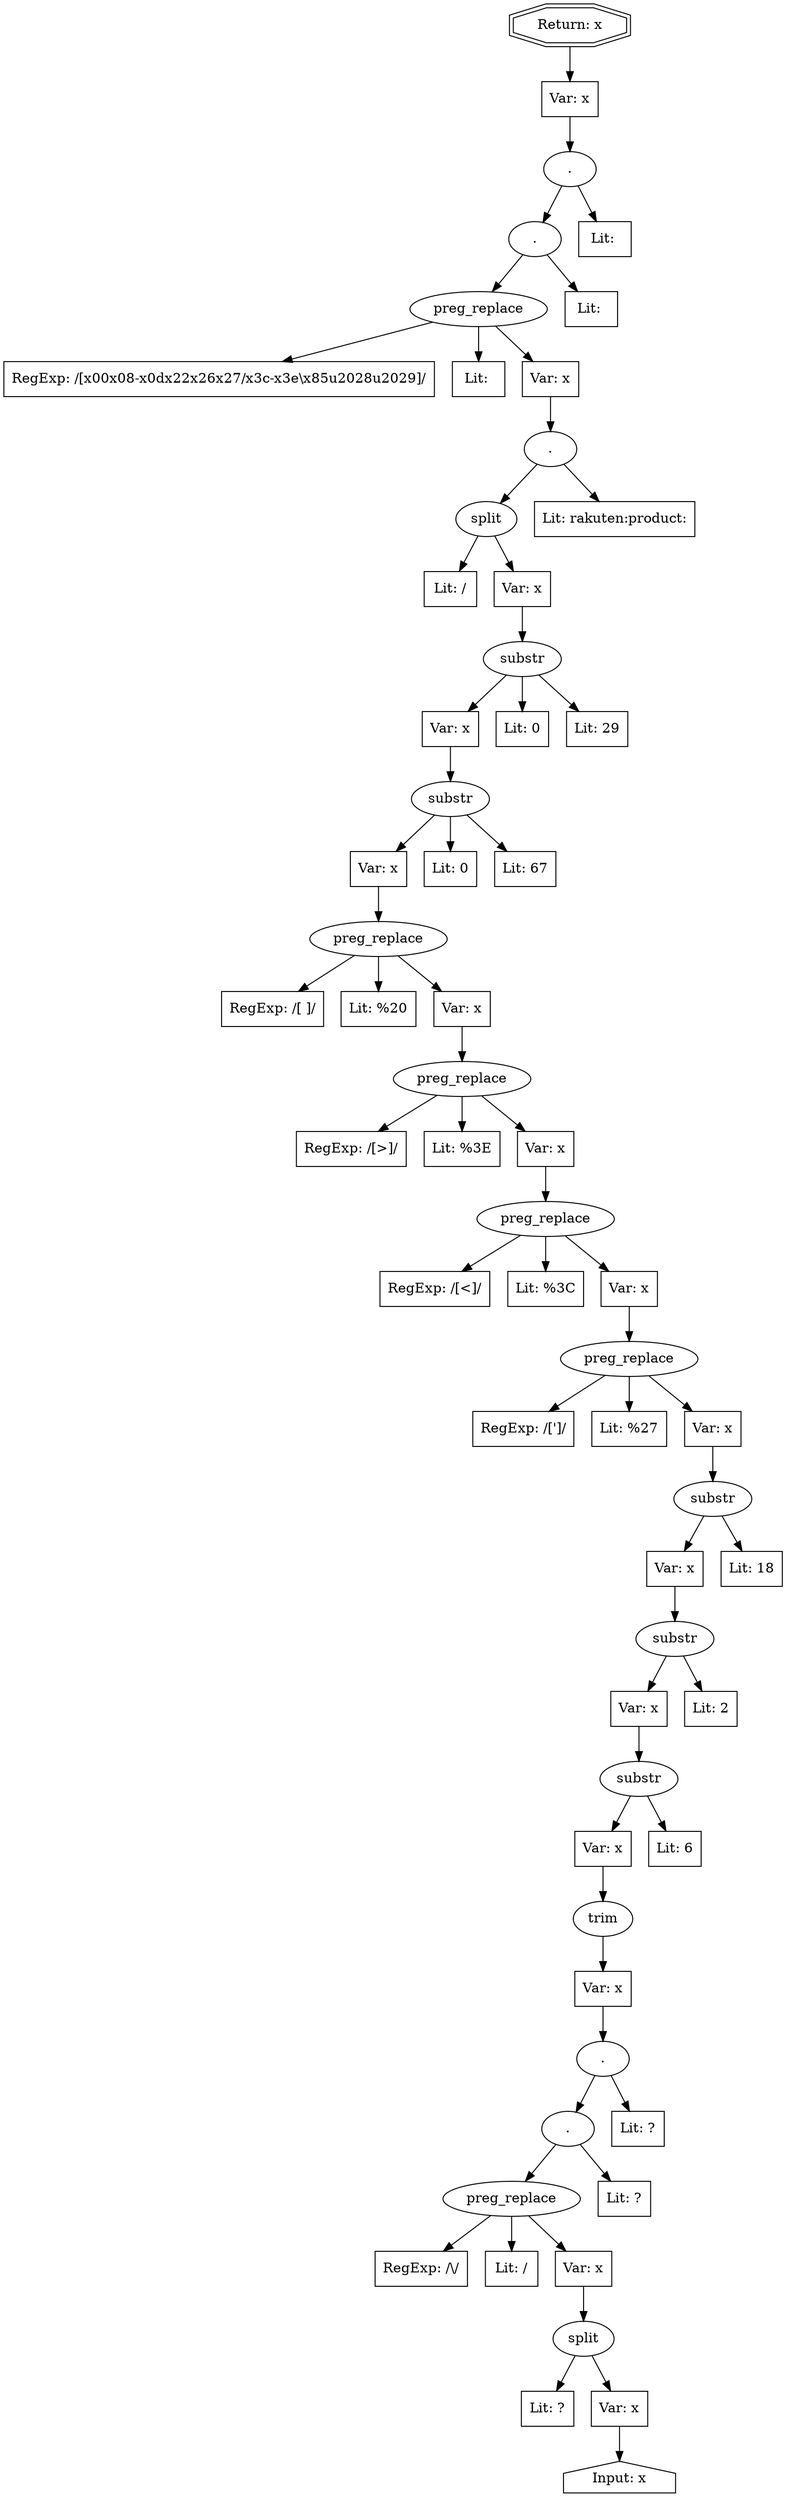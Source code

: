 // Finding: a6d5efd1-7350-47df-a01d-6124ca40eb3f
// Finding.url: https://www.example321.com/shop/buloso/product/A433258/?s-id=RADTop-MerchantRecom-ProductName##</iframe></style></script></object></embed></textarea><img src=x onerror=taintfoxLog('89704779fb134320baf1832c4b3530ee')><!--/*
// Finding.parentloc: https://www.example321.com/shop/buloso/product/A433258/?s-id=RADTop-MerchantRecom-ProductName##</iframe></style></script></object></embed></textarea><img src=x onerror=taintfoxLog('89704779fb134320baf1832c4b3530ee')><!--/*
// Finding.domain: www.example321.com
// Finding.base_domain: example321.com
// Finding.source: location.href
// Finding.sink: innerHTML
// Sanitizer.score: 13
// Sanitizer.name: Xb
// Sanitizer.location: https://www.example22.com/gtm.js?id=GTM-T663CG3&l=TagtoodataLayer&t=450297 - Xb:279:455
// Finding.begin: 3386
// Finding.end: 3393
// Finding.original_uuid: c8b65a5c-fce9-42b0-bb76-eb7eb4211c3c
// Finding.TwentyFiveMillionFlowsId: 658595411
// Finding.script: https://www.example22.com/gtm.js?id=GTM-T663CG3&l=TagtoodataLayer&t=450297
// Finding.line: 283
// Exploit.uuid: 89704779-fb13-4320-baf1-832c4b3530ee
// Exploit.success: false
// Exploit.status: validated
// Exploit.method: C
// Exploit.type: html
// Exploit.token: text
// Exploit.content: 8
// Exploit.quote_type: None
// Exploit.tag: None
// Exploit.break_out: #</iframe></style></script></object></embed></textarea><img src=x onerror=
// Exploit.break_in: ><!--/*
// Exploit.payload: #</iframe></style></script></object></embed></textarea><img src=x onerror=taintfoxLog(1)><!--/*
// Exploit.begin_taint_url: 47
// Exploit.end_taint_url: 54
// Exploit.replace_begin_url: 93
// Exploit.replace_end_url: 93
// Exploit.replace_begin_param: 1250
// Exploit.replace_end_param: 1250
// Issues.LargestEncodeAttrStringChain: 0
// Issues.LargestTextFragmentEncodeChainLength: 0
// Issues.HasApproximation: true
// Issues.HasMissingImplementation: false
// Issues.HasInfiniteRegexWithFunctionReplacer: false
// Issues.MergedSplitAndJoins: true
// Issues.HasUrlInRhsOfReplace: false
// Issues.HasUrlInLhsOfReplace: false
// Issues.HasCookieValueInLhsOfreplace: false
// Issues.HasCookieValueInRhsOfreplace: false
// Issues.HasCookieValueInMatchPattern: false
// Issues.HasCookieValueInExecPattern: false
// Issues.RemovedLRConcats: false
// Issues.RemovedReplaceArtifacts: false
// Issues.HasUrlInMatchPattern: false
// Issues.HasUrlInExecPattern: false
// Issues.RemovedNOPreplaces: false
// Issues.Known_sanitizer: false
// DepGraph.hash: -1346213313
// DepGraph.sanitizer_hash: 1422968585
// Merged split and join statements 
// Merged split and join statements 
// Merged split and join statements 
// Merged split and join statements 
// Approximated Implementation for: replace([\x00\x08-\x0d\x22\x26\x27\/\x3c-\x3e\\\x85\u2028\u2029]/g: 1, s: 0, u: 0, m: 0, i: 0 [escapes(<: 1, >: 1, &: 1, ": 1, ': 1, /: 1, \: 1, =: 1), function_rhs: true], 'function(a){return ub[a]}') - Other Exception: ReferenceError: ub is not defined 
digraph cfg {
n0 [shape=house, label="Input: x"];
n1 [shape=ellipse, label="split"];
n2 [shape=box, label="Lit: ?"];
n3 [shape=box, label="Var: x"];
n4 [shape=ellipse, label="preg_replace"];
n5 [shape=box, label="RegExp: /\\/"];
n6 [shape=box, label="Lit: /"];
n7 [shape=box, label="Var: x"];
n8 [shape=ellipse, label="."];
n9 [shape=box, label="Lit: ?"];
n10 [shape=ellipse, label="."];
n11 [shape=box, label="Lit: ?"];
n12 [shape=ellipse, label="trim"];
n13 [shape=box, label="Var: x"];
n14 [shape=ellipse, label="substr"];
n15 [shape=box, label="Var: x"];
n16 [shape=box, label="Lit: 6"];
n17 [shape=ellipse, label="substr"];
n18 [shape=box, label="Var: x"];
n19 [shape=box, label="Lit: 2"];
n20 [shape=ellipse, label="substr"];
n21 [shape=box, label="Var: x"];
n22 [shape=box, label="Lit: 18"];
n23 [shape=ellipse, label="preg_replace"];
n24 [shape=box, label="RegExp: /[']/"];
n25 [shape=box, label="Lit: %27"];
n26 [shape=box, label="Var: x"];
n27 [shape=ellipse, label="preg_replace"];
n28 [shape=box, label="RegExp: /[<]/"];
n29 [shape=box, label="Lit: %3C"];
n30 [shape=box, label="Var: x"];
n31 [shape=ellipse, label="preg_replace"];
n32 [shape=box, label="RegExp: /[>]/"];
n33 [shape=box, label="Lit: %3E"];
n34 [shape=box, label="Var: x"];
n35 [shape=ellipse, label="preg_replace"];
n36 [shape=box, label="RegExp: /[ ]/"];
n37 [shape=box, label="Lit: %20"];
n38 [shape=box, label="Var: x"];
n39 [shape=ellipse, label="substr"];
n40 [shape=box, label="Var: x"];
n41 [shape=box, label="Lit: 0"];
n42 [shape=box, label="Lit: 67"];
n43 [shape=ellipse, label="substr"];
n44 [shape=box, label="Var: x"];
n45 [shape=box, label="Lit: 0"];
n46 [shape=box, label="Lit: 29"];
n47 [shape=ellipse, label="split"];
n48 [shape=box, label="Lit: /"];
n49 [shape=box, label="Var: x"];
n50 [shape=ellipse, label="."];
n51 [shape=box, label="Lit: rakuten:product:"];
n52 [shape=ellipse, label="preg_replace"];
n53 [shape=box, label="RegExp: /[\x00\x08-\x0d\x22\x26\x27\/\x3c-\x3e\\\x85\u2028\u2029]/"];
n54 [shape=box, label="Lit: "];
n55 [shape=box, label="Var: x"];
n56 [shape=ellipse, label="."];
n57 [shape=box, label="Lit: "];
n58 [shape=ellipse, label="."];
n59 [shape=box, label="Lit: "];
n60 [shape=box, label="Var: x"];
n61 [shape=doubleoctagon, label="Return: x"];
n3 -> n0;
n1 -> n2;
n1 -> n3;
n7 -> n1;
n4 -> n5;
n4 -> n6;
n4 -> n7;
n8 -> n9;
n8 -> n4;
n10 -> n8;
n10 -> n11;
n13 -> n10;
n12 -> n13;
n15 -> n12;
n14 -> n15;
n14 -> n16;
n18 -> n14;
n17 -> n18;
n17 -> n19;
n21 -> n17;
n20 -> n21;
n20 -> n22;
n26 -> n20;
n23 -> n24;
n23 -> n25;
n23 -> n26;
n30 -> n23;
n27 -> n28;
n27 -> n29;
n27 -> n30;
n34 -> n27;
n31 -> n32;
n31 -> n33;
n31 -> n34;
n38 -> n31;
n35 -> n36;
n35 -> n37;
n35 -> n38;
n40 -> n35;
n39 -> n40;
n39 -> n41;
n39 -> n42;
n44 -> n39;
n43 -> n44;
n43 -> n45;
n43 -> n46;
n49 -> n43;
n47 -> n48;
n47 -> n49;
n50 -> n51;
n50 -> n47;
n55 -> n50;
n52 -> n53;
n52 -> n54;
n52 -> n55;
n56 -> n57;
n56 -> n52;
n58 -> n56;
n58 -> n59;
n60 -> n58;
n61 -> n60;
}